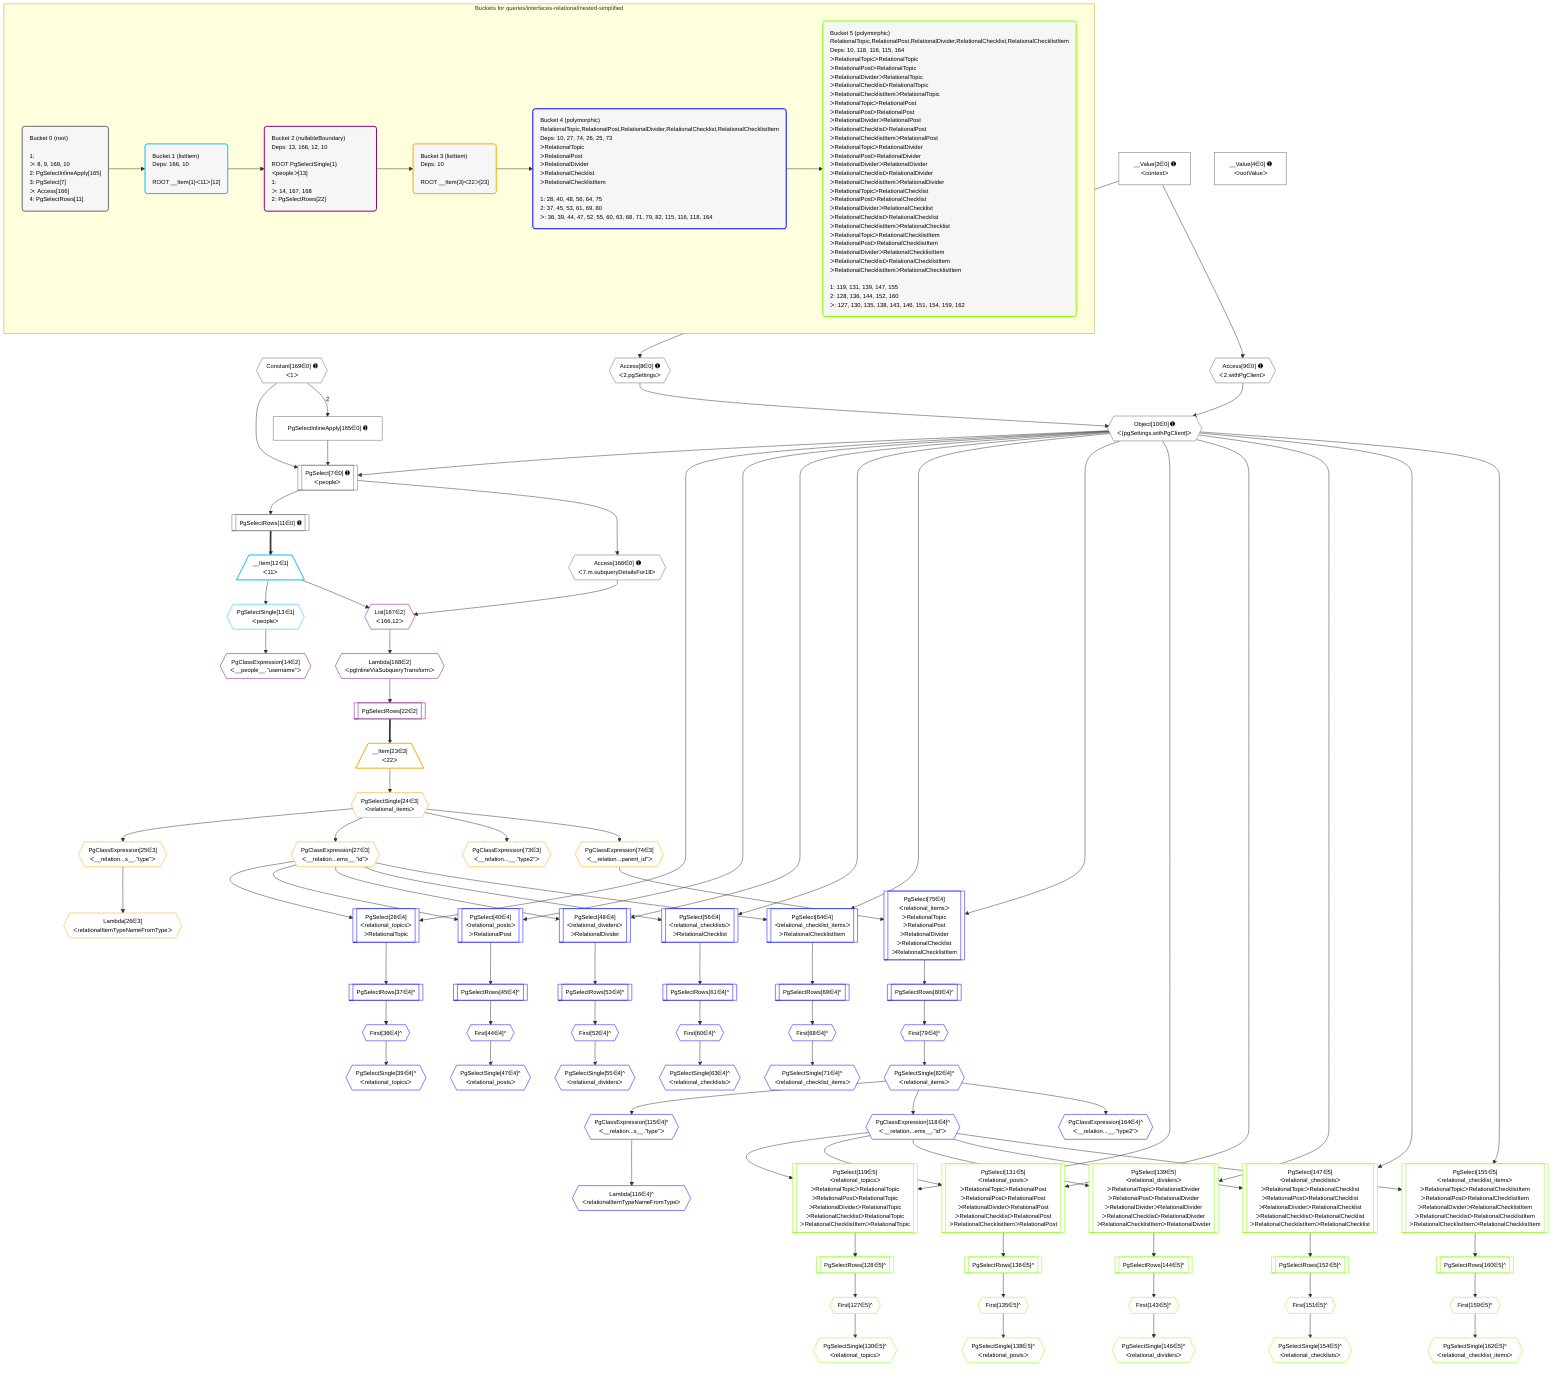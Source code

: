 %%{init: {'themeVariables': { 'fontSize': '12px'}}}%%
graph TD
    classDef path fill:#eee,stroke:#000,color:#000
    classDef plan fill:#fff,stroke-width:1px,color:#000
    classDef itemplan fill:#fff,stroke-width:2px,color:#000
    classDef unbatchedplan fill:#dff,stroke-width:1px,color:#000
    classDef sideeffectplan fill:#fcc,stroke-width:2px,color:#000
    classDef bucket fill:#f6f6f6,color:#000,stroke-width:2px,text-align:left

    subgraph "Buckets for queries/interfaces-relational/nested-simplified"
    Bucket0("Bucket 0 (root)<br /><br />1: <br />ᐳ: 8, 9, 169, 10<br />2: PgSelectInlineApply[165]<br />3: PgSelect[7]<br />ᐳ: Access[166]<br />4: PgSelectRows[11]"):::bucket
    Bucket1("Bucket 1 (listItem)<br />Deps: 166, 10<br /><br />ROOT __Item{1}ᐸ11ᐳ[12]"):::bucket
    Bucket2("Bucket 2 (nullableBoundary)<br />Deps: 13, 166, 12, 10<br /><br />ROOT PgSelectSingle{1}ᐸpeopleᐳ[13]<br />1: <br />ᐳ: 14, 167, 168<br />2: PgSelectRows[22]"):::bucket
    Bucket3("Bucket 3 (listItem)<br />Deps: 10<br /><br />ROOT __Item{3}ᐸ22ᐳ[23]"):::bucket
    Bucket4("Bucket 4 (polymorphic)<br />RelationalTopic,RelationalPost,RelationalDivider,RelationalChecklist,RelationalChecklistItem<br />Deps: 10, 27, 74, 26, 25, 73<br />ᐳRelationalTopic<br />ᐳRelationalPost<br />ᐳRelationalDivider<br />ᐳRelationalChecklist<br />ᐳRelationalChecklistItem<br /><br />1: 28, 40, 48, 56, 64, 75<br />2: 37, 45, 53, 61, 69, 80<br />ᐳ: 36, 39, 44, 47, 52, 55, 60, 63, 68, 71, 79, 82, 115, 116, 118, 164"):::bucket
    Bucket5("Bucket 5 (polymorphic)<br />RelationalTopic,RelationalPost,RelationalDivider,RelationalChecklist,RelationalChecklistItem<br />Deps: 10, 118, 116, 115, 164<br />ᐳRelationalTopicᐳRelationalTopic<br />ᐳRelationalPostᐳRelationalTopic<br />ᐳRelationalDividerᐳRelationalTopic<br />ᐳRelationalChecklistᐳRelationalTopic<br />ᐳRelationalChecklistItemᐳRelationalTopic<br />ᐳRelationalTopicᐳRelationalPost<br />ᐳRelationalPostᐳRelationalPost<br />ᐳRelationalDividerᐳRelationalPost<br />ᐳRelationalChecklistᐳRelationalPost<br />ᐳRelationalChecklistItemᐳRelationalPost<br />ᐳRelationalTopicᐳRelationalDivider<br />ᐳRelationalPostᐳRelationalDivider<br />ᐳRelationalDividerᐳRelationalDivider<br />ᐳRelationalChecklistᐳRelationalDivider<br />ᐳRelationalChecklistItemᐳRelationalDivider<br />ᐳRelationalTopicᐳRelationalChecklist<br />ᐳRelationalPostᐳRelationalChecklist<br />ᐳRelationalDividerᐳRelationalChecklist<br />ᐳRelationalChecklistᐳRelationalChecklist<br />ᐳRelationalChecklistItemᐳRelationalChecklist<br />ᐳRelationalTopicᐳRelationalChecklistItem<br />ᐳRelationalPostᐳRelationalChecklistItem<br />ᐳRelationalDividerᐳRelationalChecklistItem<br />ᐳRelationalChecklistᐳRelationalChecklistItem<br />ᐳRelationalChecklistItemᐳRelationalChecklistItem<br /><br />1: 119, 131, 139, 147, 155<br />2: 128, 136, 144, 152, 160<br />ᐳ: 127, 130, 135, 138, 143, 146, 151, 154, 159, 162"):::bucket
    end
    Bucket0 --> Bucket1
    Bucket1 --> Bucket2
    Bucket2 --> Bucket3
    Bucket3 --> Bucket4
    Bucket4 --> Bucket5

    %% plan dependencies
    PgSelect7[["PgSelect[7∈0] ➊<br />ᐸpeopleᐳ"]]:::plan
    Object10{{"Object[10∈0] ➊<br />ᐸ{pgSettings,withPgClient}ᐳ"}}:::plan
    Constant169{{"Constant[169∈0] ➊<br />ᐸ1ᐳ"}}:::plan
    PgSelectInlineApply165["PgSelectInlineApply[165∈0] ➊"]:::plan
    Object10 & Constant169 & PgSelectInlineApply165 --> PgSelect7
    Access8{{"Access[8∈0] ➊<br />ᐸ2.pgSettingsᐳ"}}:::plan
    Access9{{"Access[9∈0] ➊<br />ᐸ2.withPgClientᐳ"}}:::plan
    Access8 & Access9 --> Object10
    Constant169 -- 2 --> PgSelectInlineApply165
    __Value2["__Value[2∈0] ➊<br />ᐸcontextᐳ"]:::plan
    __Value2 --> Access8
    __Value2 --> Access9
    PgSelectRows11[["PgSelectRows[11∈0] ➊"]]:::plan
    PgSelect7 --> PgSelectRows11
    Access166{{"Access[166∈0] ➊<br />ᐸ7.m.subqueryDetailsFor18ᐳ"}}:::plan
    PgSelect7 --> Access166
    __Value4["__Value[4∈0] ➊<br />ᐸrootValueᐳ"]:::plan
    __Item12[/"__Item[12∈1]<br />ᐸ11ᐳ"\]:::itemplan
    PgSelectRows11 ==> __Item12
    PgSelectSingle13{{"PgSelectSingle[13∈1]<br />ᐸpeopleᐳ"}}:::plan
    __Item12 --> PgSelectSingle13
    List167{{"List[167∈2]<br />ᐸ166,12ᐳ"}}:::plan
    Access166 & __Item12 --> List167
    PgClassExpression14{{"PgClassExpression[14∈2]<br />ᐸ__people__.”username”ᐳ"}}:::plan
    PgSelectSingle13 --> PgClassExpression14
    PgSelectRows22[["PgSelectRows[22∈2]"]]:::plan
    Lambda168{{"Lambda[168∈2]<br />ᐸpgInlineViaSubqueryTransformᐳ"}}:::plan
    Lambda168 --> PgSelectRows22
    List167 --> Lambda168
    __Item23[/"__Item[23∈3]<br />ᐸ22ᐳ"\]:::itemplan
    PgSelectRows22 ==> __Item23
    PgSelectSingle24{{"PgSelectSingle[24∈3]<br />ᐸrelational_itemsᐳ"}}:::plan
    __Item23 --> PgSelectSingle24
    PgClassExpression25{{"PgClassExpression[25∈3]<br />ᐸ__relation...s__.”type”ᐳ"}}:::plan
    PgSelectSingle24 --> PgClassExpression25
    Lambda26{{"Lambda[26∈3]<br />ᐸrelationalItemTypeNameFromTypeᐳ"}}:::plan
    PgClassExpression25 --> Lambda26
    PgClassExpression27{{"PgClassExpression[27∈3]<br />ᐸ__relation...ems__.”id”ᐳ"}}:::plan
    PgSelectSingle24 --> PgClassExpression27
    PgClassExpression73{{"PgClassExpression[73∈3]<br />ᐸ__relation...__.”type2”ᐳ"}}:::plan
    PgSelectSingle24 --> PgClassExpression73
    PgClassExpression74{{"PgClassExpression[74∈3]<br />ᐸ__relation...parent_id”ᐳ"}}:::plan
    PgSelectSingle24 --> PgClassExpression74
    PgSelect28[["PgSelect[28∈4]<br />ᐸrelational_topicsᐳ<br />ᐳRelationalTopic"]]:::plan
    Object10 & PgClassExpression27 --> PgSelect28
    PgSelect40[["PgSelect[40∈4]<br />ᐸrelational_postsᐳ<br />ᐳRelationalPost"]]:::plan
    Object10 & PgClassExpression27 --> PgSelect40
    PgSelect48[["PgSelect[48∈4]<br />ᐸrelational_dividersᐳ<br />ᐳRelationalDivider"]]:::plan
    Object10 & PgClassExpression27 --> PgSelect48
    PgSelect56[["PgSelect[56∈4]<br />ᐸrelational_checklistsᐳ<br />ᐳRelationalChecklist"]]:::plan
    Object10 & PgClassExpression27 --> PgSelect56
    PgSelect64[["PgSelect[64∈4]<br />ᐸrelational_checklist_itemsᐳ<br />ᐳRelationalChecklistItem"]]:::plan
    Object10 & PgClassExpression27 --> PgSelect64
    PgSelect75[["PgSelect[75∈4]<br />ᐸrelational_itemsᐳ<br />ᐳRelationalTopic<br />ᐳRelationalPost<br />ᐳRelationalDivider<br />ᐳRelationalChecklist<br />ᐳRelationalChecklistItem"]]:::plan
    Object10 & PgClassExpression74 --> PgSelect75
    First36{{"First[36∈4]^"}}:::plan
    PgSelectRows37[["PgSelectRows[37∈4]^"]]:::plan
    PgSelectRows37 --> First36
    PgSelect28 --> PgSelectRows37
    PgSelectSingle39{{"PgSelectSingle[39∈4]^<br />ᐸrelational_topicsᐳ"}}:::plan
    First36 --> PgSelectSingle39
    First44{{"First[44∈4]^"}}:::plan
    PgSelectRows45[["PgSelectRows[45∈4]^"]]:::plan
    PgSelectRows45 --> First44
    PgSelect40 --> PgSelectRows45
    PgSelectSingle47{{"PgSelectSingle[47∈4]^<br />ᐸrelational_postsᐳ"}}:::plan
    First44 --> PgSelectSingle47
    First52{{"First[52∈4]^"}}:::plan
    PgSelectRows53[["PgSelectRows[53∈4]^"]]:::plan
    PgSelectRows53 --> First52
    PgSelect48 --> PgSelectRows53
    PgSelectSingle55{{"PgSelectSingle[55∈4]^<br />ᐸrelational_dividersᐳ"}}:::plan
    First52 --> PgSelectSingle55
    First60{{"First[60∈4]^"}}:::plan
    PgSelectRows61[["PgSelectRows[61∈4]^"]]:::plan
    PgSelectRows61 --> First60
    PgSelect56 --> PgSelectRows61
    PgSelectSingle63{{"PgSelectSingle[63∈4]^<br />ᐸrelational_checklistsᐳ"}}:::plan
    First60 --> PgSelectSingle63
    First68{{"First[68∈4]^"}}:::plan
    PgSelectRows69[["PgSelectRows[69∈4]^"]]:::plan
    PgSelectRows69 --> First68
    PgSelect64 --> PgSelectRows69
    PgSelectSingle71{{"PgSelectSingle[71∈4]^<br />ᐸrelational_checklist_itemsᐳ"}}:::plan
    First68 --> PgSelectSingle71
    First79{{"First[79∈4]^"}}:::plan
    PgSelectRows80[["PgSelectRows[80∈4]^"]]:::plan
    PgSelectRows80 --> First79
    PgSelect75 --> PgSelectRows80
    PgSelectSingle82{{"PgSelectSingle[82∈4]^<br />ᐸrelational_itemsᐳ"}}:::plan
    First79 --> PgSelectSingle82
    PgClassExpression115{{"PgClassExpression[115∈4]^<br />ᐸ__relation...s__.”type”ᐳ"}}:::plan
    PgSelectSingle82 --> PgClassExpression115
    Lambda116{{"Lambda[116∈4]^<br />ᐸrelationalItemTypeNameFromTypeᐳ"}}:::plan
    PgClassExpression115 --> Lambda116
    PgClassExpression118{{"PgClassExpression[118∈4]^<br />ᐸ__relation...ems__.”id”ᐳ"}}:::plan
    PgSelectSingle82 --> PgClassExpression118
    PgClassExpression164{{"PgClassExpression[164∈4]^<br />ᐸ__relation...__.”type2”ᐳ"}}:::plan
    PgSelectSingle82 --> PgClassExpression164
    PgSelect119[["PgSelect[119∈5]<br />ᐸrelational_topicsᐳ<br />ᐳRelationalTopicᐳRelationalTopic<br />ᐳRelationalPostᐳRelationalTopic<br />ᐳRelationalDividerᐳRelationalTopic<br />ᐳRelationalChecklistᐳRelationalTopic<br />ᐳRelationalChecklistItemᐳRelationalTopic"]]:::plan
    Object10 & PgClassExpression118 --> PgSelect119
    PgSelect131[["PgSelect[131∈5]<br />ᐸrelational_postsᐳ<br />ᐳRelationalTopicᐳRelationalPost<br />ᐳRelationalPostᐳRelationalPost<br />ᐳRelationalDividerᐳRelationalPost<br />ᐳRelationalChecklistᐳRelationalPost<br />ᐳRelationalChecklistItemᐳRelationalPost"]]:::plan
    Object10 & PgClassExpression118 --> PgSelect131
    PgSelect139[["PgSelect[139∈5]<br />ᐸrelational_dividersᐳ<br />ᐳRelationalTopicᐳRelationalDivider<br />ᐳRelationalPostᐳRelationalDivider<br />ᐳRelationalDividerᐳRelationalDivider<br />ᐳRelationalChecklistᐳRelationalDivider<br />ᐳRelationalChecklistItemᐳRelationalDivider"]]:::plan
    Object10 & PgClassExpression118 --> PgSelect139
    PgSelect147[["PgSelect[147∈5]<br />ᐸrelational_checklistsᐳ<br />ᐳRelationalTopicᐳRelationalChecklist<br />ᐳRelationalPostᐳRelationalChecklist<br />ᐳRelationalDividerᐳRelationalChecklist<br />ᐳRelationalChecklistᐳRelationalChecklist<br />ᐳRelationalChecklistItemᐳRelationalChecklist"]]:::plan
    Object10 & PgClassExpression118 --> PgSelect147
    PgSelect155[["PgSelect[155∈5]<br />ᐸrelational_checklist_itemsᐳ<br />ᐳRelationalTopicᐳRelationalChecklistItem<br />ᐳRelationalPostᐳRelationalChecklistItem<br />ᐳRelationalDividerᐳRelationalChecklistItem<br />ᐳRelationalChecklistᐳRelationalChecklistItem<br />ᐳRelationalChecklistItemᐳRelationalChecklistItem"]]:::plan
    Object10 & PgClassExpression118 --> PgSelect155
    First127{{"First[127∈5]^"}}:::plan
    PgSelectRows128[["PgSelectRows[128∈5]^"]]:::plan
    PgSelectRows128 --> First127
    PgSelect119 --> PgSelectRows128
    PgSelectSingle130{{"PgSelectSingle[130∈5]^<br />ᐸrelational_topicsᐳ"}}:::plan
    First127 --> PgSelectSingle130
    First135{{"First[135∈5]^"}}:::plan
    PgSelectRows136[["PgSelectRows[136∈5]^"]]:::plan
    PgSelectRows136 --> First135
    PgSelect131 --> PgSelectRows136
    PgSelectSingle138{{"PgSelectSingle[138∈5]^<br />ᐸrelational_postsᐳ"}}:::plan
    First135 --> PgSelectSingle138
    First143{{"First[143∈5]^"}}:::plan
    PgSelectRows144[["PgSelectRows[144∈5]^"]]:::plan
    PgSelectRows144 --> First143
    PgSelect139 --> PgSelectRows144
    PgSelectSingle146{{"PgSelectSingle[146∈5]^<br />ᐸrelational_dividersᐳ"}}:::plan
    First143 --> PgSelectSingle146
    First151{{"First[151∈5]^"}}:::plan
    PgSelectRows152[["PgSelectRows[152∈5]^"]]:::plan
    PgSelectRows152 --> First151
    PgSelect147 --> PgSelectRows152
    PgSelectSingle154{{"PgSelectSingle[154∈5]^<br />ᐸrelational_checklistsᐳ"}}:::plan
    First151 --> PgSelectSingle154
    First159{{"First[159∈5]^"}}:::plan
    PgSelectRows160[["PgSelectRows[160∈5]^"]]:::plan
    PgSelectRows160 --> First159
    PgSelect155 --> PgSelectRows160
    PgSelectSingle162{{"PgSelectSingle[162∈5]^<br />ᐸrelational_checklist_itemsᐳ"}}:::plan
    First159 --> PgSelectSingle162

    %% define steps
    classDef bucket0 stroke:#696969
    class Bucket0,__Value2,__Value4,PgSelect7,Access8,Access9,Object10,PgSelectRows11,PgSelectInlineApply165,Access166,Constant169 bucket0
    classDef bucket1 stroke:#00bfff
    class Bucket1,__Item12,PgSelectSingle13 bucket1
    classDef bucket2 stroke:#7f007f
    class Bucket2,PgClassExpression14,PgSelectRows22,List167,Lambda168 bucket2
    classDef bucket3 stroke:#ffa500
    class Bucket3,__Item23,PgSelectSingle24,PgClassExpression25,Lambda26,PgClassExpression27,PgClassExpression73,PgClassExpression74 bucket3
    classDef bucket4 stroke:#0000ff
    class Bucket4,PgSelect28,First36,PgSelectRows37,PgSelectSingle39,PgSelect40,First44,PgSelectRows45,PgSelectSingle47,PgSelect48,First52,PgSelectRows53,PgSelectSingle55,PgSelect56,First60,PgSelectRows61,PgSelectSingle63,PgSelect64,First68,PgSelectRows69,PgSelectSingle71,PgSelect75,First79,PgSelectRows80,PgSelectSingle82,PgClassExpression115,Lambda116,PgClassExpression118,PgClassExpression164 bucket4
    classDef bucket5 stroke:#7fff00
    class Bucket5,PgSelect119,First127,PgSelectRows128,PgSelectSingle130,PgSelect131,First135,PgSelectRows136,PgSelectSingle138,PgSelect139,First143,PgSelectRows144,PgSelectSingle146,PgSelect147,First151,PgSelectRows152,PgSelectSingle154,PgSelect155,First159,PgSelectRows160,PgSelectSingle162 bucket5
